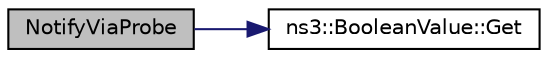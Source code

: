 digraph "NotifyViaProbe"
{
  edge [fontname="Helvetica",fontsize="10",labelfontname="Helvetica",labelfontsize="10"];
  node [fontname="Helvetica",fontsize="10",shape=record];
  rankdir="LR";
  Node1 [label="NotifyViaProbe",height=0.2,width=0.4,color="black", fillcolor="grey75", style="filled", fontcolor="black"];
  Node1 -> Node2 [color="midnightblue",fontsize="10",style="solid"];
  Node2 [label="ns3::BooleanValue::Get",height=0.2,width=0.4,color="black", fillcolor="white", style="filled",URL="$d5/d0c/classns3_1_1BooleanValue.html#a15d5d96abfd11676964f40859442ec12"];
}
